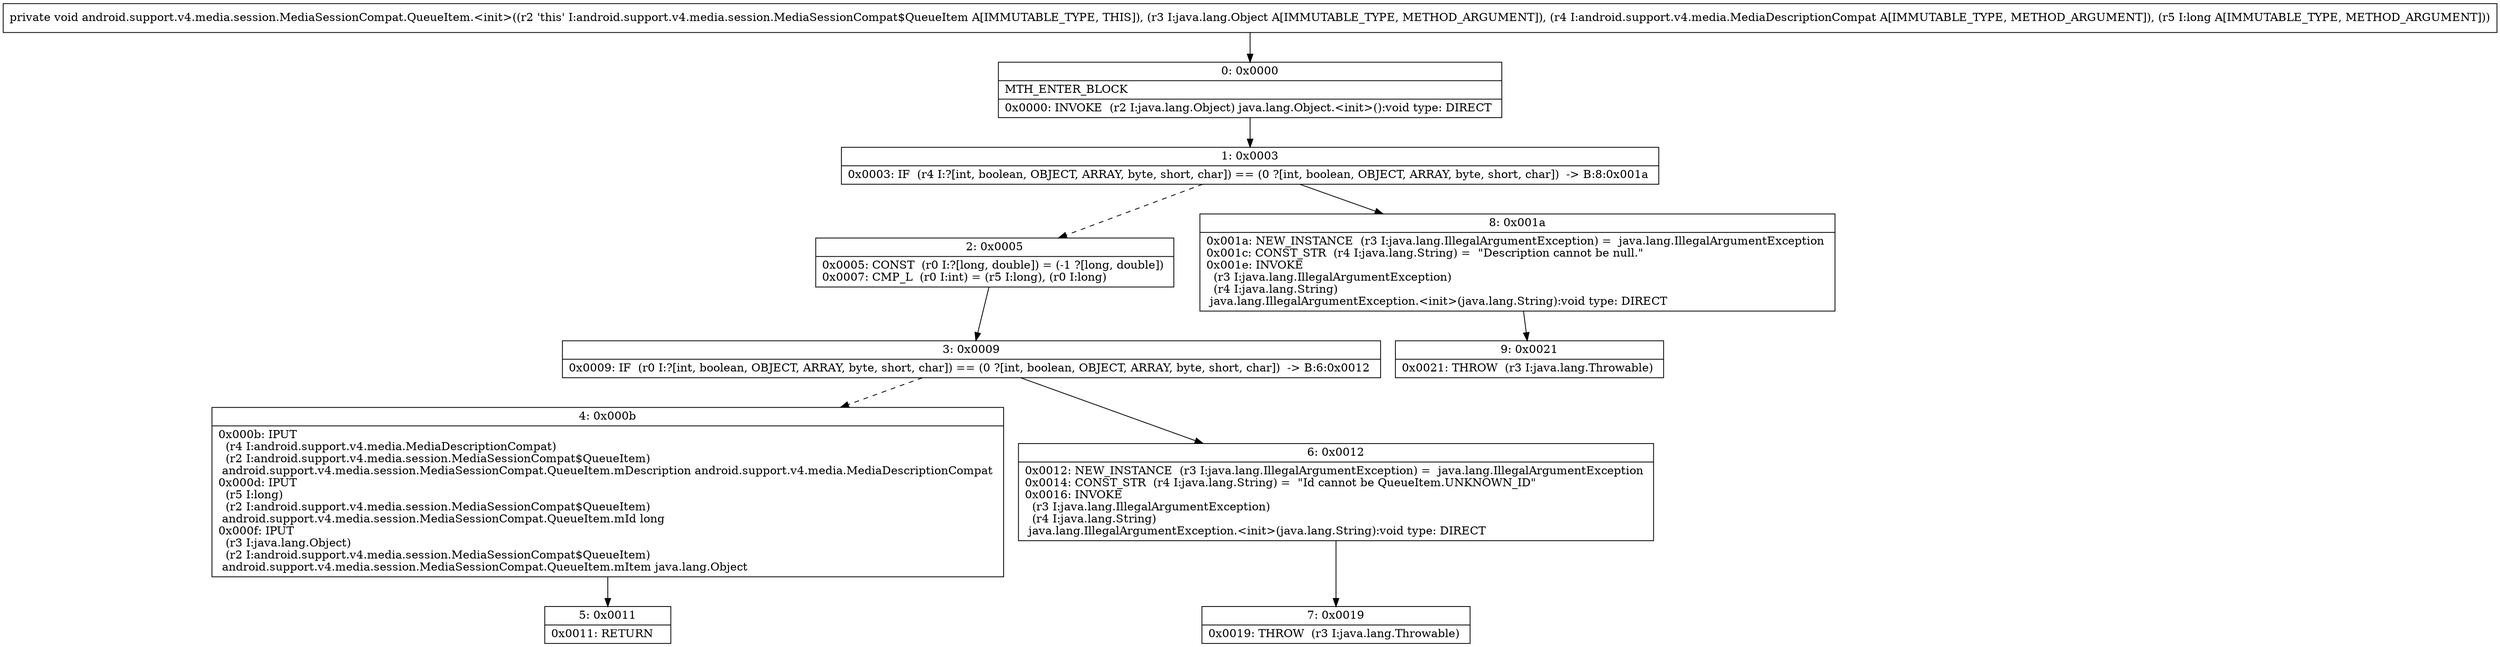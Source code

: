 digraph "CFG forandroid.support.v4.media.session.MediaSessionCompat.QueueItem.\<init\>(Ljava\/lang\/Object;Landroid\/support\/v4\/media\/MediaDescriptionCompat;J)V" {
Node_0 [shape=record,label="{0\:\ 0x0000|MTH_ENTER_BLOCK\l|0x0000: INVOKE  (r2 I:java.lang.Object) java.lang.Object.\<init\>():void type: DIRECT \l}"];
Node_1 [shape=record,label="{1\:\ 0x0003|0x0003: IF  (r4 I:?[int, boolean, OBJECT, ARRAY, byte, short, char]) == (0 ?[int, boolean, OBJECT, ARRAY, byte, short, char])  \-\> B:8:0x001a \l}"];
Node_2 [shape=record,label="{2\:\ 0x0005|0x0005: CONST  (r0 I:?[long, double]) = (\-1 ?[long, double]) \l0x0007: CMP_L  (r0 I:int) = (r5 I:long), (r0 I:long) \l}"];
Node_3 [shape=record,label="{3\:\ 0x0009|0x0009: IF  (r0 I:?[int, boolean, OBJECT, ARRAY, byte, short, char]) == (0 ?[int, boolean, OBJECT, ARRAY, byte, short, char])  \-\> B:6:0x0012 \l}"];
Node_4 [shape=record,label="{4\:\ 0x000b|0x000b: IPUT  \l  (r4 I:android.support.v4.media.MediaDescriptionCompat)\l  (r2 I:android.support.v4.media.session.MediaSessionCompat$QueueItem)\l android.support.v4.media.session.MediaSessionCompat.QueueItem.mDescription android.support.v4.media.MediaDescriptionCompat \l0x000d: IPUT  \l  (r5 I:long)\l  (r2 I:android.support.v4.media.session.MediaSessionCompat$QueueItem)\l android.support.v4.media.session.MediaSessionCompat.QueueItem.mId long \l0x000f: IPUT  \l  (r3 I:java.lang.Object)\l  (r2 I:android.support.v4.media.session.MediaSessionCompat$QueueItem)\l android.support.v4.media.session.MediaSessionCompat.QueueItem.mItem java.lang.Object \l}"];
Node_5 [shape=record,label="{5\:\ 0x0011|0x0011: RETURN   \l}"];
Node_6 [shape=record,label="{6\:\ 0x0012|0x0012: NEW_INSTANCE  (r3 I:java.lang.IllegalArgumentException) =  java.lang.IllegalArgumentException \l0x0014: CONST_STR  (r4 I:java.lang.String) =  \"Id cannot be QueueItem.UNKNOWN_ID\" \l0x0016: INVOKE  \l  (r3 I:java.lang.IllegalArgumentException)\l  (r4 I:java.lang.String)\l java.lang.IllegalArgumentException.\<init\>(java.lang.String):void type: DIRECT \l}"];
Node_7 [shape=record,label="{7\:\ 0x0019|0x0019: THROW  (r3 I:java.lang.Throwable) \l}"];
Node_8 [shape=record,label="{8\:\ 0x001a|0x001a: NEW_INSTANCE  (r3 I:java.lang.IllegalArgumentException) =  java.lang.IllegalArgumentException \l0x001c: CONST_STR  (r4 I:java.lang.String) =  \"Description cannot be null.\" \l0x001e: INVOKE  \l  (r3 I:java.lang.IllegalArgumentException)\l  (r4 I:java.lang.String)\l java.lang.IllegalArgumentException.\<init\>(java.lang.String):void type: DIRECT \l}"];
Node_9 [shape=record,label="{9\:\ 0x0021|0x0021: THROW  (r3 I:java.lang.Throwable) \l}"];
MethodNode[shape=record,label="{private void android.support.v4.media.session.MediaSessionCompat.QueueItem.\<init\>((r2 'this' I:android.support.v4.media.session.MediaSessionCompat$QueueItem A[IMMUTABLE_TYPE, THIS]), (r3 I:java.lang.Object A[IMMUTABLE_TYPE, METHOD_ARGUMENT]), (r4 I:android.support.v4.media.MediaDescriptionCompat A[IMMUTABLE_TYPE, METHOD_ARGUMENT]), (r5 I:long A[IMMUTABLE_TYPE, METHOD_ARGUMENT])) }"];
MethodNode -> Node_0;
Node_0 -> Node_1;
Node_1 -> Node_2[style=dashed];
Node_1 -> Node_8;
Node_2 -> Node_3;
Node_3 -> Node_4[style=dashed];
Node_3 -> Node_6;
Node_4 -> Node_5;
Node_6 -> Node_7;
Node_8 -> Node_9;
}

